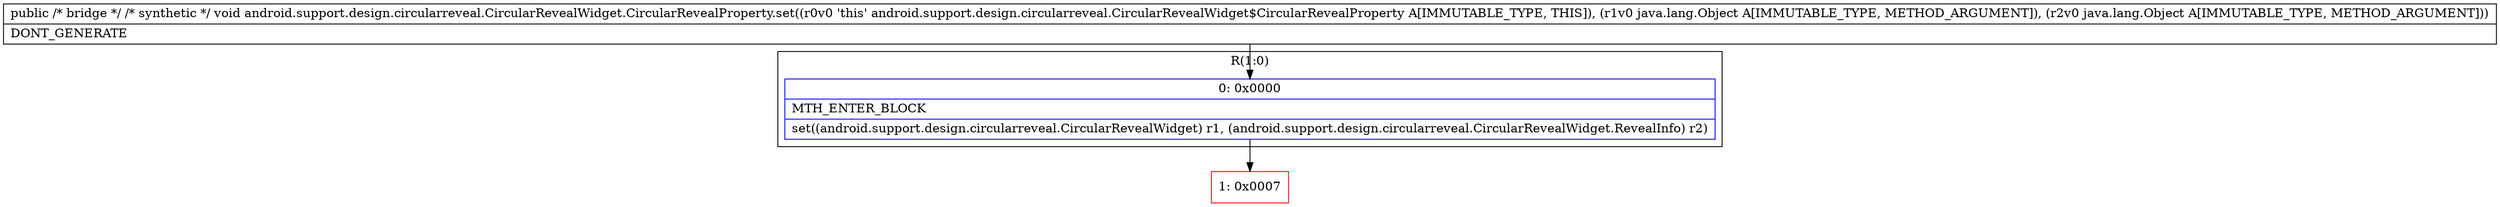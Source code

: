 digraph "CFG forandroid.support.design.circularreveal.CircularRevealWidget.CircularRevealProperty.set(Ljava\/lang\/Object;Ljava\/lang\/Object;)V" {
subgraph cluster_Region_764324438 {
label = "R(1:0)";
node [shape=record,color=blue];
Node_0 [shape=record,label="{0\:\ 0x0000|MTH_ENTER_BLOCK\l|set((android.support.design.circularreveal.CircularRevealWidget) r1, (android.support.design.circularreveal.CircularRevealWidget.RevealInfo) r2)\l}"];
}
Node_1 [shape=record,color=red,label="{1\:\ 0x0007}"];
MethodNode[shape=record,label="{public \/* bridge *\/ \/* synthetic *\/ void android.support.design.circularreveal.CircularRevealWidget.CircularRevealProperty.set((r0v0 'this' android.support.design.circularreveal.CircularRevealWidget$CircularRevealProperty A[IMMUTABLE_TYPE, THIS]), (r1v0 java.lang.Object A[IMMUTABLE_TYPE, METHOD_ARGUMENT]), (r2v0 java.lang.Object A[IMMUTABLE_TYPE, METHOD_ARGUMENT]))  | DONT_GENERATE\l}"];
MethodNode -> Node_0;
Node_0 -> Node_1;
}


